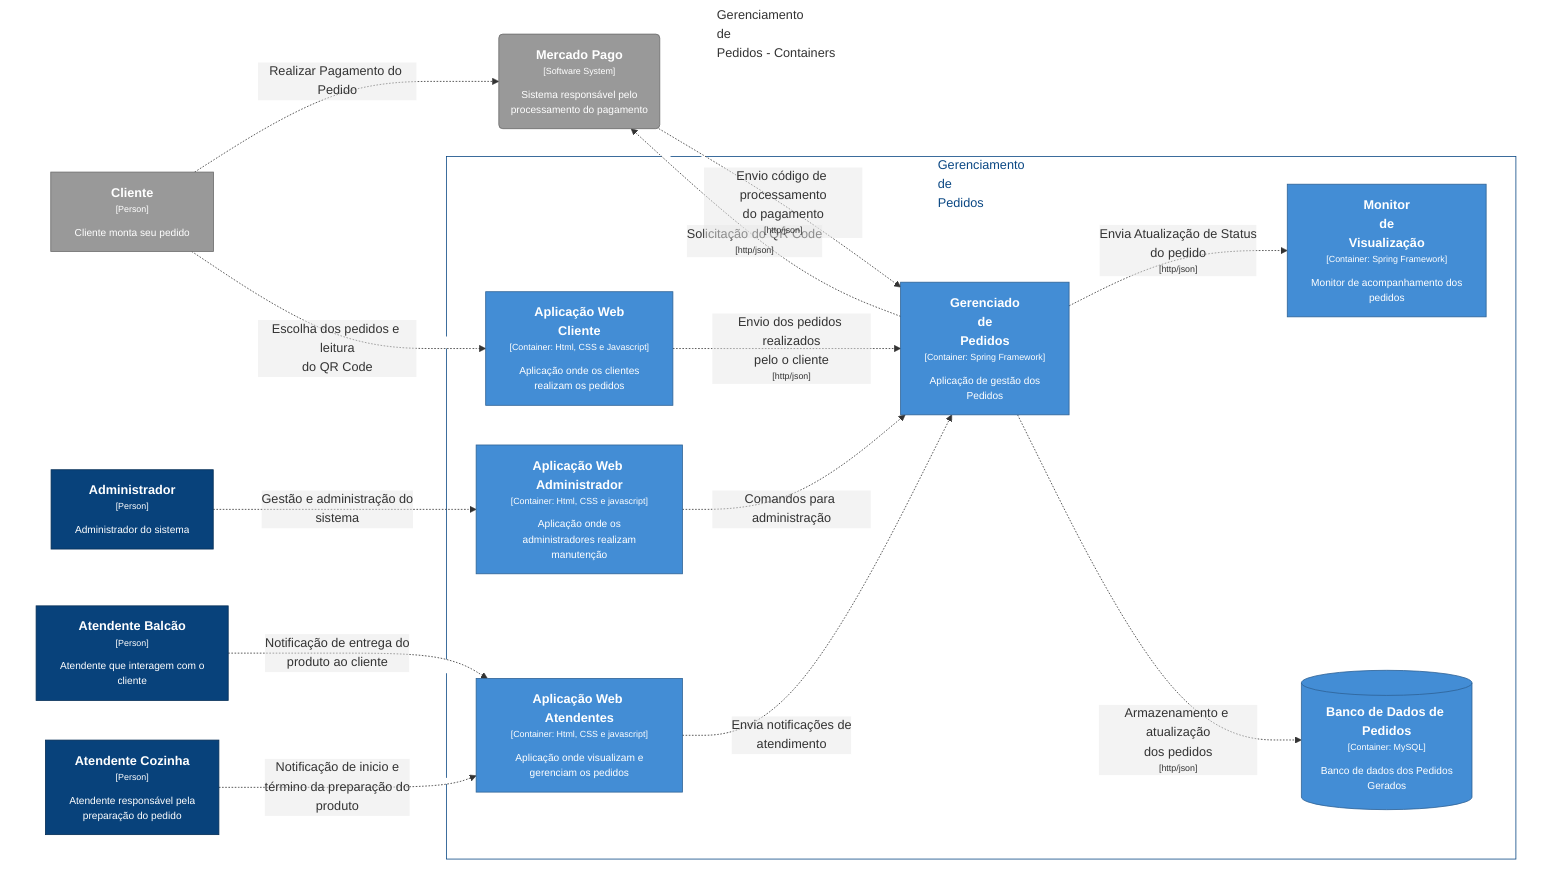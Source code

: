 graph TB
  linkStyle default fill:#ffffff

  subgraph diagram ["Gerenciamento \nde \nPedidos - Containers"]
    style diagram fill:#ffffff,stroke:#ffffff

    1["<div style='font-weight: bold'>Cliente</div><div style='font-size: 70%; margin-top: 0px'>[Person]</div><div style='font-size: 80%; margin-top:10px'>Cliente monta seu pedido</div>"]
    style 1 fill:#999999,stroke:#6b6b6b,color:#ffffff
    2["<div style='font-weight: bold'>Administrador</div><div style='font-size: 70%; margin-top: 0px'>[Person]</div><div style='font-size: 80%; margin-top:10px'>Administrador do sistema</div>"]
    style 2 fill:#08427b,stroke:#052e56,color:#ffffff
    3["<div style='font-weight: bold'>Atendente Balcão</div><div style='font-size: 70%; margin-top: 0px'>[Person]</div><div style='font-size: 80%; margin-top:10px'>Atendente que interagem com o<br />cliente</div>"]
    style 3 fill:#08427b,stroke:#052e56,color:#ffffff
    4["<div style='font-weight: bold'>Atendente Cozinha</div><div style='font-size: 70%; margin-top: 0px'>[Person]</div><div style='font-size: 80%; margin-top:10px'>Atendente responsável pela<br />preparação do pedido</div>"]
    style 4 fill:#08427b,stroke:#052e56,color:#ffffff
    19("<div style='font-weight: bold'>Mercado Pago</div><div style='font-size: 70%; margin-top: 0px'>[Software System]</div><div style='font-size: 80%; margin-top:10px'>Sistema responsável pelo<br />processamento do pagamento</div>")
    style 19 fill:#999999,stroke:#6b6b6b,color:#ffffff

    subgraph 5 [Gerenciamento \nde \nPedidos]
      style 5 fill:#ffffff,stroke:#0b4884,color:#0b4884

      14["<div style='font-weight: bold'>Aplicação Web \nCliente</div><div style='font-size: 70%; margin-top: 0px'>[Container: Html, CSS e Javascript]</div><div style='font-size: 80%; margin-top:10px'>Aplicação onde os clientes<br />realizam os pedidos</div>"]
      style 14 fill:#438dd5,stroke:#2e6295,color:#ffffff
      15["<div style='font-weight: bold'>Aplicação Web Atendentes</div><div style='font-size: 70%; margin-top: 0px'>[Container: Html, CSS e javascript]</div><div style='font-size: 80%; margin-top:10px'>Aplicação onde visualizam e<br />gerenciam os pedidos</div>"]
      style 15 fill:#438dd5,stroke:#2e6295,color:#ffffff
      16["<div style='font-weight: bold'>Aplicação Web Administrador</div><div style='font-size: 70%; margin-top: 0px'>[Container: Html, CSS e javascript]</div><div style='font-size: 80%; margin-top:10px'>Aplicação onde os<br />administradores realizam<br />manutenção</div>"]
      style 16 fill:#438dd5,stroke:#2e6295,color:#ffffff
      17[("<div style='font-weight: bold'>Banco de Dados de Pedidos</div><div style='font-size: 70%; margin-top: 0px'>[Container: MySQL]</div><div style='font-size: 80%; margin-top:10px'>Banco de dados dos Pedidos<br />Gerados</div>")]
      style 17 fill:#438dd5,stroke:#2e6295,color:#ffffff
      18["<div style='font-weight: bold'>Monitor \nde \nVisualização</div><div style='font-size: 70%; margin-top: 0px'>[Container: Spring Framework]</div><div style='font-size: 80%; margin-top:10px'>Monitor de acompanhamento dos<br />pedidos</div>"]
      style 18 fill:#438dd5,stroke:#2e6295,color:#ffffff
      6["<div style='font-weight: bold'>Gerenciado \nde \nPedidos</div><div style='font-size: 70%; margin-top: 0px'>[Container: Spring Framework]</div><div style='font-size: 80%; margin-top:10px'>Aplicação de gestão dos<br />Pedidos</div>"]
      style 6 fill:#438dd5,stroke:#2e6295,color:#ffffff
    end

    1-. "<div>Realizar Pagamento do Pedido</div><div style='font-size: 70%'></div>" .->19
    1-. "<div>Escolha dos pedidos e leitura<br />do QR Code</div><div style='font-size: 70%'></div>" .->14
    4-. "<div>Notificação de inicio e<br />término da preparação do<br />produto</div><div style='font-size: 70%'></div>" .->15
    3-. "<div>Notificação de entrega do<br />produto ao cliente</div><div style='font-size: 70%'></div>" .->15
    14-. "<div>Envio dos pedidos realizados<br />pelo o cliente</div><div style='font-size: 70%'>[http/json]</div>" .->6
    15-. "<div>Envia notificações de<br />atendimento</div><div style='font-size: 70%'></div>" .->6
    6-. "<div>Envia Atualização de Status<br />do pedido</div><div style='font-size: 70%'>[http/json]</div>" .->18
    6-. "<div>Armazenamento e atualização<br />dos pedidos</div><div style='font-size: 70%'>[http/json]</div>" .->17
    6-. "<div>Solicitação do QR Code</div><div style='font-size: 70%'>[http/json]</div>" .->19
    19-. "<div>Envio código de processamento<br />do pagamento</div><div style='font-size: 70%'>[http/json]</div>" .->6
    2-. "<div>Gestão e administração do<br />sistema</div><div style='font-size: 70%'></div>" .->16
    16-. "<div>Comandos para administração</div><div style='font-size: 70%'></div>" .->6
  end